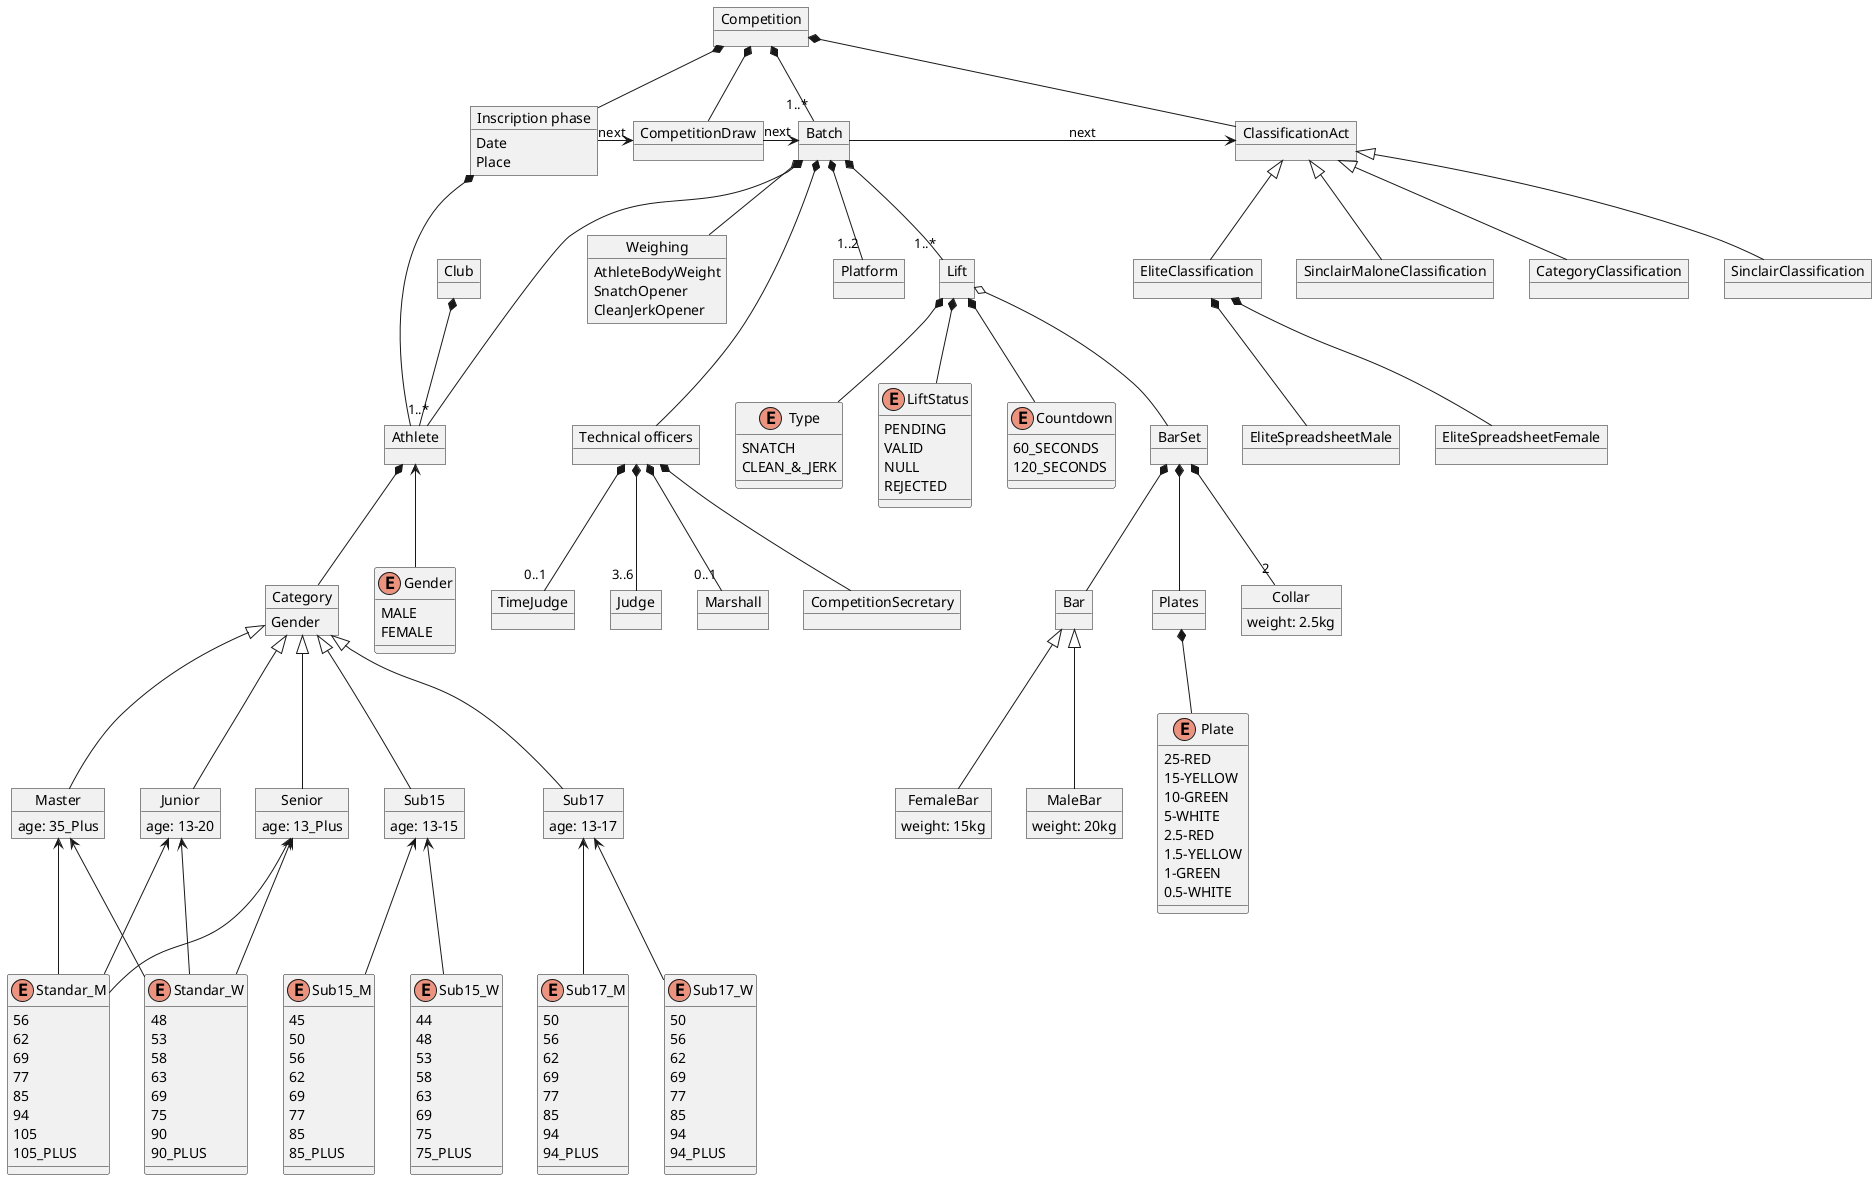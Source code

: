 @startuml
' skinparam nodesep 50 CONTROLS node horizontal separation
' skinparam ranksep 60 CONTROLS vertical separation

object Competition
object "Inscription phase" as Inscription {
  Date
  Place
}
object CompetitionDraw
object Batch
object Weighing {
  AthleteBodyWeight
  SnatchOpener
  CleanJerkOpener
}
object ClassificationAct
object CategoryClassification
object SinclairClassification
object SinclairMaloneClassification
object EliteClassification
object EliteSpreadsheetMale
object EliteSpreadsheetFemale
object Platform
object Club
object Athlete
enum Gender {
  MALE
  FEMALE
}
object "Technical officers" as TC
object Judge
object Marshall
object CompetitionSecretary
object TimeJudge
object Lift
enum Type {
  SNATCH
  CLEAN_&_JERK
}
enum LiftStatus {
  PENDING
  VALID
  NULL
  REJECTED
}
enum Countdown {
  60_SECONDS
  120_SECONDS
}
object BarSet
object Bar
object FemaleBar {
  weight: 15kg
}
object MaleBar {
  weight: 20kg
}
object Plates
enum Plate {
  25-RED
  15-YELLOW
  10-GREEN
  5-WHITE
  2.5-RED
  1.5-YELLOW
  1-GREEN
  0.5-WHITE
}
object Collar {
  weight: 2.5kg
}

object Category {
  Gender
}

object Sub15 {
  age: 13-15
}

object Sub17 {
  age: 13-17
}

object Junior {
  age: 13-20
}

object Senior {
  age: 13_Plus
}

object Master {
  age: 35_Plus
}

enum Sub15_M {
  45
  50
  56
  62
  69
  77
  85
  85_PLUS
}

enum Sub15_W {
 44
 48
 53
 58
 63
 69
 75
 75_PLUS
}

enum Sub17_M {
  50
  56
  62
  69
  77
  85
  94
  94_PLUS
}

enum Sub17_W {
 50
 56
 62
 69
 77
 85
 94
 94_PLUS
}

enum Standar_M {
56
62
69
77
85
94
105
105_PLUS
}

enum Standar_W {
48
53
58
63
69
75
90
90_PLUS
}

Competition *-- Inscription
Inscription *-- Athlete
Athlete <-- Gender
Club *-- Athlete
Competition *-- CompetitionDraw
Competition *-- "1..*" Batch
Competition *-- ClassificationAct
ClassificationAct <|-- CategoryClassification
ClassificationAct <|-- SinclairClassification
ClassificationAct <|-- SinclairMaloneClassification
ClassificationAct <|-- EliteClassification
EliteClassification *-- EliteSpreadsheetMale
EliteClassification *-- EliteSpreadsheetFemale

Batch -right-> "next                                       " ClassificationAct
Inscription -right-> "next" CompetitionDraw
CompetitionDraw -right-> "next" Batch

Batch *-- Weighing
Batch *-- "1..2" Platform
Batch *--- "1..*" Athlete
Batch *--- TC

TC *-- "3..6" Judge
TC *-- CompetitionSecretary
TC *-- "0..1" Marshall
TC *-- "0..1" TimeJudge

Batch *-- "1..*" Lift

Lift *-- Type
Lift *-- LiftStatus
Lift *-- Countdown
Lift o-- BarSet
BarSet *-- Bar
BarSet *-- Plates
BarSet *-- "2" Collar
Bar <|-- FemaleBar
Bar <|-- MaleBar
Plates *-- Plate

Category <|-- Sub15
Category <|-- Sub17
Category <|-- Junior
Category <|-- Senior
Category <|-- Master

Sub15 <-- Sub15_W
Sub15 <-- Sub15_M
Sub17 <-- Sub17_W
Sub17 <-- Sub17_M
Junior <-- Standar_M
Junior <-- Standar_W
Senior <-- Standar_M
Senior <-- Standar_W
Master <-- Standar_M
Master <-- Standar_W

Athlete *-- Category
@enduml
